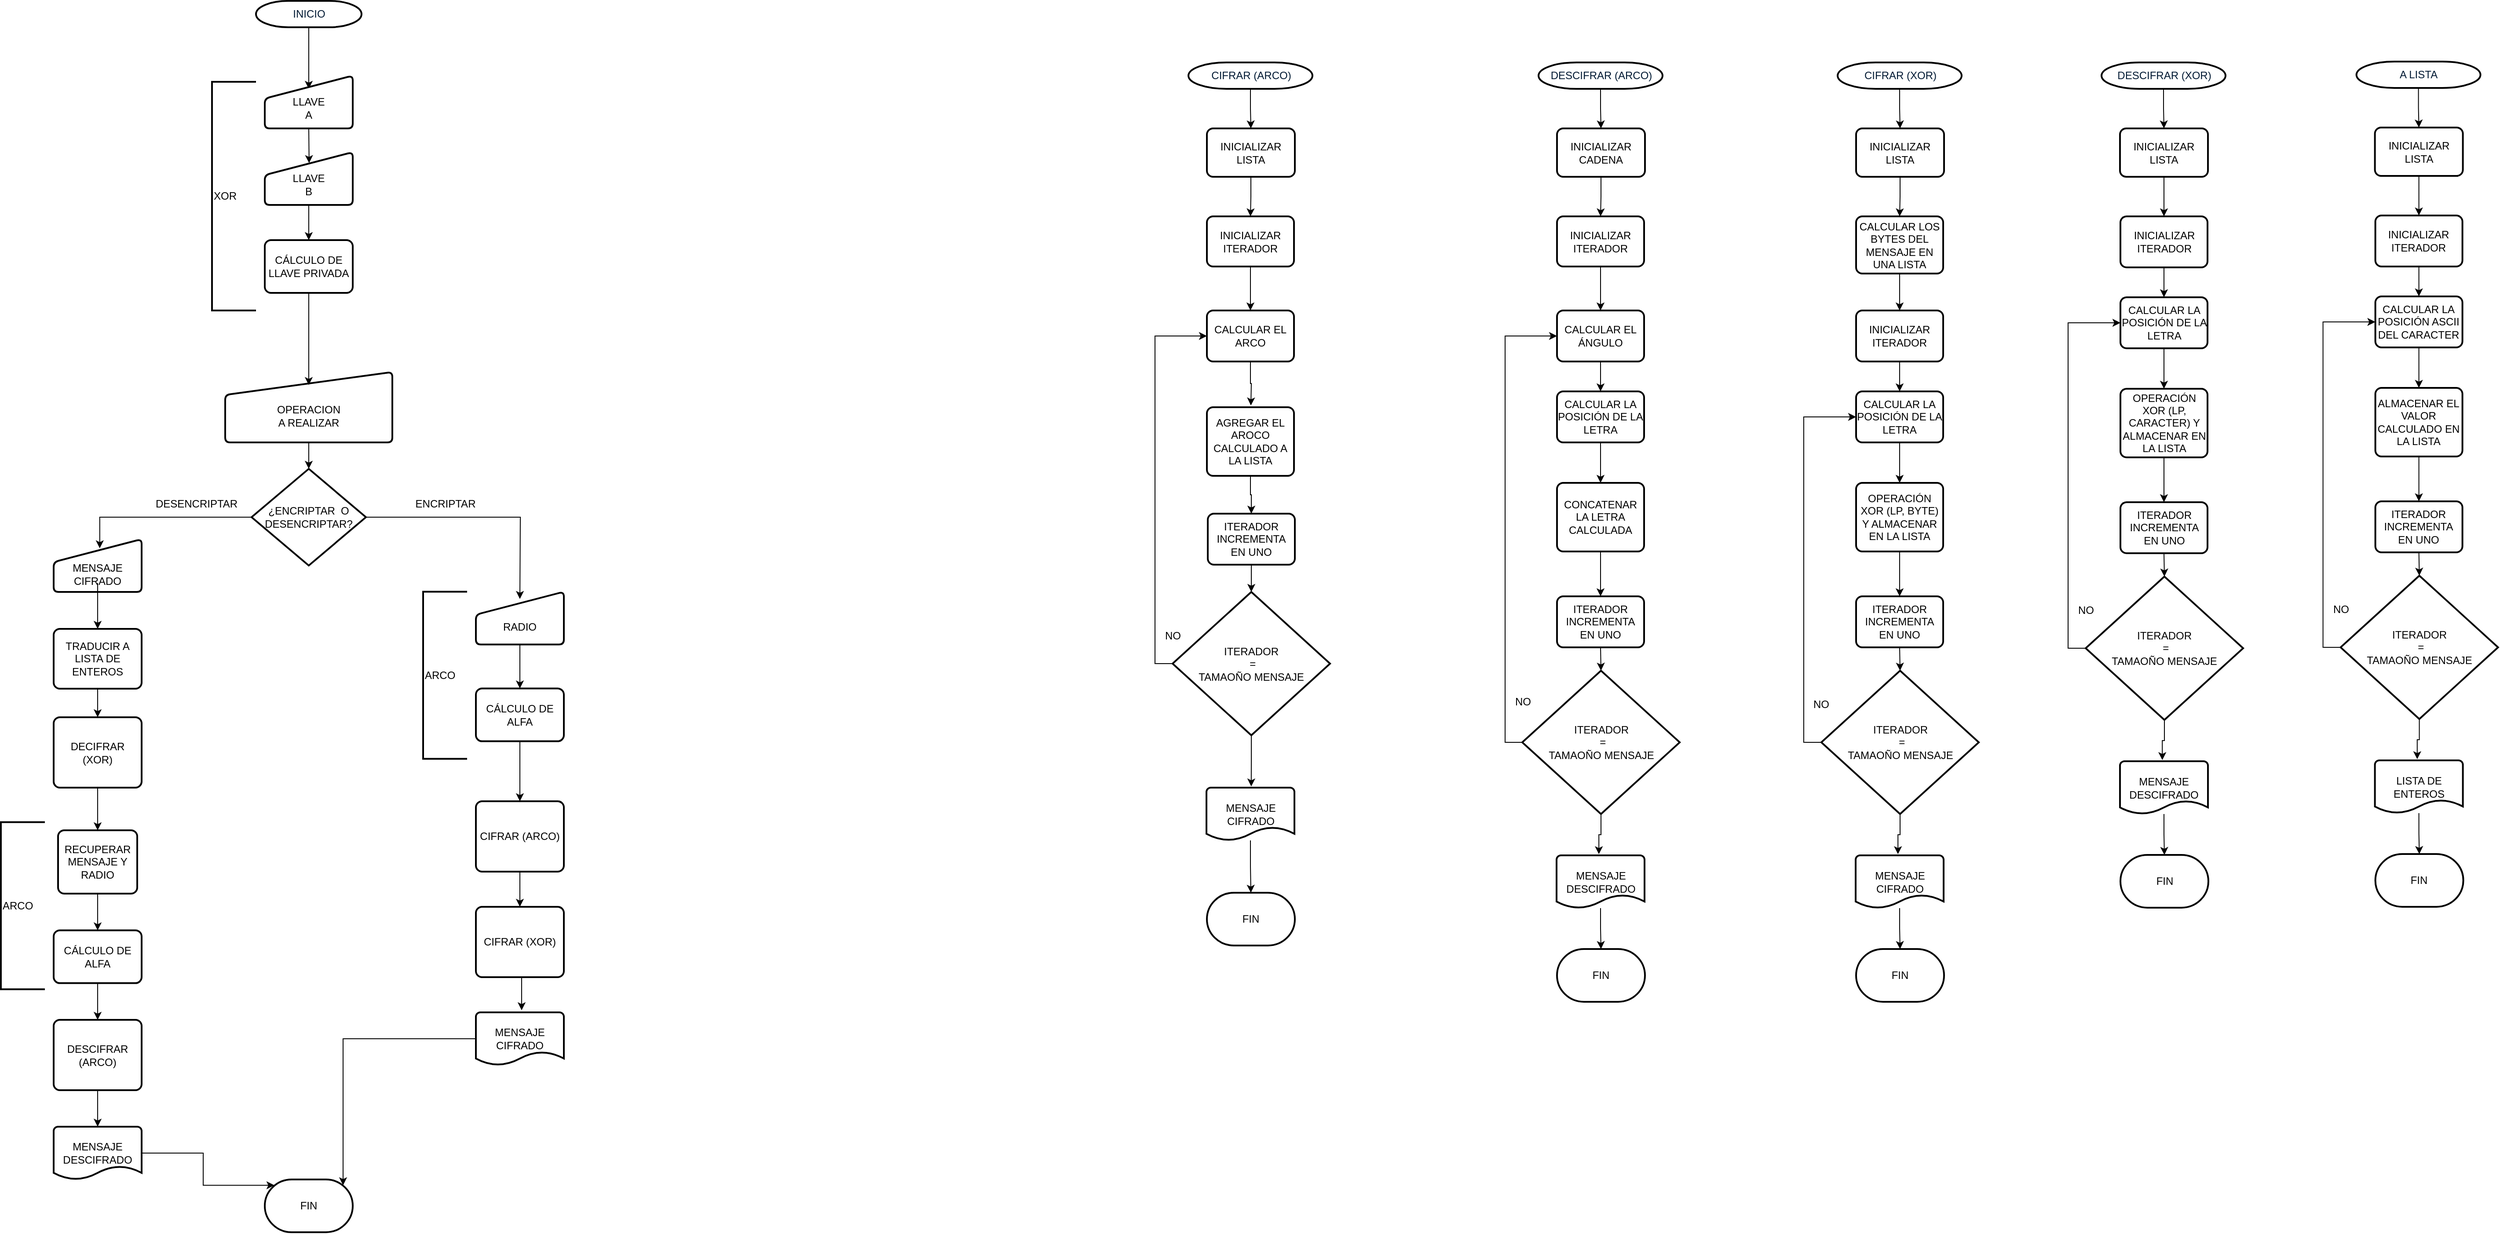 <mxfile version="11.1.4" type="device"><diagram id="6a731a19-8d31-9384-78a2-239565b7b9f0" name="Page-1"><mxGraphModel dx="2207" dy="649" grid="1" gridSize="10" guides="1" tooltips="1" connect="1" arrows="1" fold="1" page="1" pageScale="1" pageWidth="1169" pageHeight="827" background="#ffffff" math="0" shadow="0"><root><mxCell id="0"/><mxCell id="1" parent="0"/><mxCell id="XtJbcz3RuDrWJO_dldLd-91" style="edgeStyle=orthogonalEdgeStyle;rounded=0;orthogonalLoop=1;jettySize=auto;html=1;exitX=0.5;exitY=1;exitDx=0;exitDy=0;exitPerimeter=0;entryX=0.5;entryY=0.25;entryDx=0;entryDy=0;entryPerimeter=0;" parent="1" source="2" target="XtJbcz3RuDrWJO_dldLd-78" edge="1"><mxGeometry relative="1" as="geometry"/></mxCell><mxCell id="2" value="INICIO" style="shape=mxgraph.flowchart.terminator;fillColor=#FFFFFF;strokeColor=#000000;strokeWidth=2;gradientColor=none;gradientDirection=north;fontColor=#001933;fontStyle=0;html=1;" parent="1" vertex="1"><mxGeometry x="260" y="60" width="120" height="30" as="geometry"/></mxCell><mxCell id="XtJbcz3RuDrWJO_dldLd-59" style="edgeStyle=orthogonalEdgeStyle;rounded=0;orthogonalLoop=1;jettySize=auto;html=1;exitX=0.5;exitY=1;exitDx=0;exitDy=0;entryX=0.5;entryY=0;entryDx=0;entryDy=0;entryPerimeter=0;" parent="1" source="XtJbcz3RuDrWJO_dldLd-55" target="XtJbcz3RuDrWJO_dldLd-57" edge="1"><mxGeometry relative="1" as="geometry"/></mxCell><mxCell id="XtJbcz3RuDrWJO_dldLd-55" value="" style="verticalLabelPosition=bottom;verticalAlign=top;html=1;strokeWidth=2;shape=manualInput;whiteSpace=wrap;rounded=1;size=26;arcSize=11;" parent="1" vertex="1"><mxGeometry x="225" y="482" width="190" height="80" as="geometry"/></mxCell><mxCell id="XtJbcz3RuDrWJO_dldLd-65" style="edgeStyle=orthogonalEdgeStyle;rounded=0;orthogonalLoop=1;jettySize=auto;html=1;exitX=0;exitY=0.5;exitDx=0;exitDy=0;exitPerimeter=0;entryX=0.524;entryY=0.173;entryDx=0;entryDy=0;entryPerimeter=0;" parent="1" source="XtJbcz3RuDrWJO_dldLd-57" target="XtJbcz3RuDrWJO_dldLd-64" edge="1"><mxGeometry relative="1" as="geometry"><Array as="points"><mxPoint x="82" y="647"/></Array></mxGeometry></mxCell><mxCell id="XtJbcz3RuDrWJO_dldLd-90" value="DESENCRIPTAR" style="text;html=1;resizable=0;points=[];align=center;verticalAlign=middle;labelBackgroundColor=#ffffff;" parent="XtJbcz3RuDrWJO_dldLd-65" vertex="1" connectable="0"><mxGeometry x="-0.168" y="-4" relative="1" as="geometry"><mxPoint x="23" y="-11" as="offset"/></mxGeometry></mxCell><mxCell id="XtJbcz3RuDrWJO_dldLd-66" style="edgeStyle=orthogonalEdgeStyle;rounded=0;orthogonalLoop=1;jettySize=auto;html=1;exitX=1;exitY=0.5;exitDx=0;exitDy=0;exitPerimeter=0;" parent="1" source="XtJbcz3RuDrWJO_dldLd-57" edge="1"><mxGeometry relative="1" as="geometry"><mxPoint x="560" y="740" as="targetPoint"/></mxGeometry></mxCell><mxCell id="XtJbcz3RuDrWJO_dldLd-89" value="ENCRIPTAR" style="text;html=1;resizable=0;points=[];align=center;verticalAlign=middle;labelBackgroundColor=#ffffff;" parent="XtJbcz3RuDrWJO_dldLd-66" vertex="1" connectable="0"><mxGeometry x="0.099" y="2" relative="1" as="geometry"><mxPoint x="-58" y="-13" as="offset"/></mxGeometry></mxCell><mxCell id="XtJbcz3RuDrWJO_dldLd-57" value="&lt;span style=&quot;white-space: normal&quot;&gt;¿ENCRIPTAR&amp;nbsp; O DESENCRIPTAR?&lt;/span&gt;" style="strokeWidth=2;html=1;shape=mxgraph.flowchart.decision;whiteSpace=wrap;" parent="1" vertex="1"><mxGeometry x="255" y="592" width="130" height="110" as="geometry"/></mxCell><mxCell id="XtJbcz3RuDrWJO_dldLd-61" value="OPERACION A REALIZAR" style="text;html=1;strokeColor=none;fillColor=none;align=center;verticalAlign=middle;whiteSpace=wrap;rounded=0;" parent="1" vertex="1"><mxGeometry x="300" y="522" width="40" height="20" as="geometry"/></mxCell><mxCell id="XtJbcz3RuDrWJO_dldLd-64" value="" style="verticalLabelPosition=bottom;verticalAlign=top;html=1;strokeWidth=2;shape=manualInput;whiteSpace=wrap;rounded=1;size=26;arcSize=11;" parent="1" vertex="1"><mxGeometry x="30" y="672" width="100" height="60" as="geometry"/></mxCell><mxCell id="S1AvBV5ignmIzeLJ4X28-82" style="edgeStyle=orthogonalEdgeStyle;rounded=0;orthogonalLoop=1;jettySize=auto;html=1;entryX=0.5;entryY=0;entryDx=0;entryDy=0;" edge="1" parent="1" source="XtJbcz3RuDrWJO_dldLd-69" target="S1AvBV5ignmIzeLJ4X28-81"><mxGeometry relative="1" as="geometry"/></mxCell><mxCell id="XtJbcz3RuDrWJO_dldLd-69" value="MENSAJE CIFRADO" style="text;html=1;strokeColor=none;fillColor=none;align=center;verticalAlign=middle;whiteSpace=wrap;rounded=0;" parent="1" vertex="1"><mxGeometry x="60" y="702" width="40" height="20" as="geometry"/></mxCell><mxCell id="XtJbcz3RuDrWJO_dldLd-77" style="edgeStyle=orthogonalEdgeStyle;rounded=0;orthogonalLoop=1;jettySize=auto;html=1;exitX=0.5;exitY=1;exitDx=0;exitDy=0;entryX=0.5;entryY=0;entryDx=0;entryDy=0;" parent="1" source="XtJbcz3RuDrWJO_dldLd-72" target="XtJbcz3RuDrWJO_dldLd-74" edge="1"><mxGeometry relative="1" as="geometry"/></mxCell><mxCell id="XtJbcz3RuDrWJO_dldLd-72" value="" style="verticalLabelPosition=bottom;verticalAlign=top;html=1;strokeWidth=2;shape=manualInput;whiteSpace=wrap;rounded=1;size=26;arcSize=11;" parent="1" vertex="1"><mxGeometry x="510" y="731.8" width="100" height="60" as="geometry"/></mxCell><mxCell id="XtJbcz3RuDrWJO_dldLd-73" value="RADIO" style="text;html=1;strokeColor=none;fillColor=none;align=center;verticalAlign=middle;whiteSpace=wrap;rounded=0;" parent="1" vertex="1"><mxGeometry x="540" y="761.8" width="40" height="20" as="geometry"/></mxCell><mxCell id="S1AvBV5ignmIzeLJ4X28-51" style="edgeStyle=orthogonalEdgeStyle;rounded=0;orthogonalLoop=1;jettySize=auto;html=1;exitX=0.5;exitY=1;exitDx=0;exitDy=0;entryX=0.5;entryY=0;entryDx=0;entryDy=0;" edge="1" parent="1" source="XtJbcz3RuDrWJO_dldLd-74" target="S1AvBV5ignmIzeLJ4X28-50"><mxGeometry relative="1" as="geometry"/></mxCell><mxCell id="XtJbcz3RuDrWJO_dldLd-74" value="CÁLCULO DE ALFA" style="rounded=1;whiteSpace=wrap;html=1;absoluteArcSize=1;arcSize=14;strokeWidth=2;" parent="1" vertex="1"><mxGeometry x="510" y="841.8" width="100" height="60" as="geometry"/></mxCell><mxCell id="S1AvBV5ignmIzeLJ4X28-47" style="edgeStyle=orthogonalEdgeStyle;rounded=0;orthogonalLoop=1;jettySize=auto;html=1;exitX=0.5;exitY=1;exitDx=0;exitDy=0;entryX=0.504;entryY=0.207;entryDx=0;entryDy=0;entryPerimeter=0;" edge="1" parent="1" source="XtJbcz3RuDrWJO_dldLd-78" target="S1AvBV5ignmIzeLJ4X28-45"><mxGeometry relative="1" as="geometry"/></mxCell><mxCell id="XtJbcz3RuDrWJO_dldLd-78" value="" style="verticalLabelPosition=bottom;verticalAlign=top;html=1;strokeWidth=2;shape=manualInput;whiteSpace=wrap;rounded=1;size=26;arcSize=11;" parent="1" vertex="1"><mxGeometry x="270" y="145" width="100" height="60" as="geometry"/></mxCell><mxCell id="XtJbcz3RuDrWJO_dldLd-79" value="LLAVE A" style="text;html=1;strokeColor=none;fillColor=none;align=center;verticalAlign=middle;whiteSpace=wrap;rounded=0;" parent="1" vertex="1"><mxGeometry x="300" y="172" width="40" height="20" as="geometry"/></mxCell><mxCell id="XtJbcz3RuDrWJO_dldLd-92" style="edgeStyle=orthogonalEdgeStyle;rounded=0;orthogonalLoop=1;jettySize=auto;html=1;exitX=0.5;exitY=1;exitDx=0;exitDy=0;entryX=0.5;entryY=0.185;entryDx=0;entryDy=0;entryPerimeter=0;" parent="1" source="XtJbcz3RuDrWJO_dldLd-80" target="XtJbcz3RuDrWJO_dldLd-55" edge="1"><mxGeometry relative="1" as="geometry"/></mxCell><mxCell id="XtJbcz3RuDrWJO_dldLd-80" value="CÁLCULO DE LLAVE PRIVADA" style="rounded=1;whiteSpace=wrap;html=1;absoluteArcSize=1;arcSize=14;strokeWidth=2;" parent="1" vertex="1"><mxGeometry x="270" y="332" width="100" height="60" as="geometry"/></mxCell><mxCell id="XtJbcz3RuDrWJO_dldLd-87" value="ARCO" style="strokeWidth=2;html=1;shape=mxgraph.flowchart.annotation_1;align=left;pointerEvents=1" parent="1" vertex="1"><mxGeometry x="450" y="731.8" width="50" height="190" as="geometry"/></mxCell><mxCell id="XtJbcz3RuDrWJO_dldLd-88" value="XOR" style="strokeWidth=2;html=1;shape=mxgraph.flowchart.annotation_1;align=left;pointerEvents=1" parent="1" vertex="1"><mxGeometry x="210" y="152" width="50" height="260" as="geometry"/></mxCell><mxCell id="S1AvBV5ignmIzeLJ4X28-48" style="edgeStyle=orthogonalEdgeStyle;rounded=0;orthogonalLoop=1;jettySize=auto;html=1;exitX=0.5;exitY=1;exitDx=0;exitDy=0;entryX=0.5;entryY=0;entryDx=0;entryDy=0;" edge="1" parent="1" source="S1AvBV5ignmIzeLJ4X28-45" target="XtJbcz3RuDrWJO_dldLd-80"><mxGeometry relative="1" as="geometry"/></mxCell><mxCell id="S1AvBV5ignmIzeLJ4X28-45" value="" style="verticalLabelPosition=bottom;verticalAlign=top;html=1;strokeWidth=2;shape=manualInput;whiteSpace=wrap;rounded=1;size=26;arcSize=11;" vertex="1" parent="1"><mxGeometry x="270" y="232" width="100" height="60" as="geometry"/></mxCell><mxCell id="S1AvBV5ignmIzeLJ4X28-46" value="LLAVE B" style="text;html=1;strokeColor=none;fillColor=none;align=center;verticalAlign=middle;whiteSpace=wrap;rounded=0;" vertex="1" parent="1"><mxGeometry x="300" y="259" width="40" height="20" as="geometry"/></mxCell><mxCell id="S1AvBV5ignmIzeLJ4X28-55" style="edgeStyle=orthogonalEdgeStyle;rounded=0;orthogonalLoop=1;jettySize=auto;html=1;exitX=0.5;exitY=1;exitDx=0;exitDy=0;entryX=0.5;entryY=0;entryDx=0;entryDy=0;" edge="1" parent="1" source="S1AvBV5ignmIzeLJ4X28-50" target="S1AvBV5ignmIzeLJ4X28-54"><mxGeometry relative="1" as="geometry"/></mxCell><mxCell id="S1AvBV5ignmIzeLJ4X28-50" value="CIFRAR (ARCO)" style="rounded=1;whiteSpace=wrap;html=1;absoluteArcSize=1;arcSize=14;strokeWidth=2;" vertex="1" parent="1"><mxGeometry x="510" y="970" width="100" height="80" as="geometry"/></mxCell><mxCell id="S1AvBV5ignmIzeLJ4X28-52" style="edgeStyle=orthogonalEdgeStyle;rounded=0;orthogonalLoop=1;jettySize=auto;html=1;exitX=0.5;exitY=1;exitDx=0;exitDy=0;" edge="1" parent="1" source="S1AvBV5ignmIzeLJ4X28-50" target="S1AvBV5ignmIzeLJ4X28-50"><mxGeometry relative="1" as="geometry"/></mxCell><mxCell id="S1AvBV5ignmIzeLJ4X28-57" style="edgeStyle=orthogonalEdgeStyle;rounded=0;orthogonalLoop=1;jettySize=auto;html=1;exitX=0.5;exitY=1;exitDx=0;exitDy=0;entryX=0.52;entryY=-0.04;entryDx=0;entryDy=0;entryPerimeter=0;" edge="1" parent="1" source="S1AvBV5ignmIzeLJ4X28-54" target="S1AvBV5ignmIzeLJ4X28-56"><mxGeometry relative="1" as="geometry"/></mxCell><mxCell id="S1AvBV5ignmIzeLJ4X28-54" value="CIFRAR (XOR)" style="rounded=1;whiteSpace=wrap;html=1;absoluteArcSize=1;arcSize=14;strokeWidth=2;" vertex="1" parent="1"><mxGeometry x="510" y="1090" width="100" height="80" as="geometry"/></mxCell><mxCell id="S1AvBV5ignmIzeLJ4X28-59" style="edgeStyle=orthogonalEdgeStyle;rounded=0;orthogonalLoop=1;jettySize=auto;html=1;entryX=0.89;entryY=0.11;entryDx=0;entryDy=0;entryPerimeter=0;" edge="1" parent="1" source="S1AvBV5ignmIzeLJ4X28-56" target="S1AvBV5ignmIzeLJ4X28-58"><mxGeometry relative="1" as="geometry"/></mxCell><mxCell id="S1AvBV5ignmIzeLJ4X28-56" value="MENSAJE CIFRADO" style="strokeWidth=2;html=1;shape=mxgraph.flowchart.document2;whiteSpace=wrap;size=0.25;" vertex="1" parent="1"><mxGeometry x="510" y="1210" width="100" height="60" as="geometry"/></mxCell><mxCell id="S1AvBV5ignmIzeLJ4X28-58" value="FIN" style="strokeWidth=2;html=1;shape=mxgraph.flowchart.terminator;whiteSpace=wrap;" vertex="1" parent="1"><mxGeometry x="270" y="1400" width="100" height="60" as="geometry"/></mxCell><mxCell id="S1AvBV5ignmIzeLJ4X28-67" style="edgeStyle=orthogonalEdgeStyle;rounded=0;orthogonalLoop=1;jettySize=auto;html=1;exitX=0.5;exitY=1;exitDx=0;exitDy=0;entryX=0.5;entryY=0;entryDx=0;entryDy=0;" edge="1" parent="1" source="S1AvBV5ignmIzeLJ4X28-62" target="S1AvBV5ignmIzeLJ4X28-66"><mxGeometry relative="1" as="geometry"/></mxCell><mxCell id="S1AvBV5ignmIzeLJ4X28-62" value="RECUPERAR MENSAJE Y RADIO" style="rounded=1;whiteSpace=wrap;html=1;absoluteArcSize=1;arcSize=14;strokeWidth=2;" vertex="1" parent="1"><mxGeometry x="35" y="1003" width="90" height="72" as="geometry"/></mxCell><mxCell id="S1AvBV5ignmIzeLJ4X28-73" style="edgeStyle=orthogonalEdgeStyle;rounded=0;orthogonalLoop=1;jettySize=auto;html=1;exitX=0.5;exitY=1;exitDx=0;exitDy=0;entryX=0.5;entryY=0;entryDx=0;entryDy=0;" edge="1" parent="1" source="S1AvBV5ignmIzeLJ4X28-66" target="S1AvBV5ignmIzeLJ4X28-72"><mxGeometry relative="1" as="geometry"/></mxCell><mxCell id="S1AvBV5ignmIzeLJ4X28-66" value="CÁLCULO DE ALFA" style="rounded=1;whiteSpace=wrap;html=1;absoluteArcSize=1;arcSize=14;strokeWidth=2;" vertex="1" parent="1"><mxGeometry x="30" y="1116.8" width="100" height="60" as="geometry"/></mxCell><mxCell id="S1AvBV5ignmIzeLJ4X28-68" value="ARCO" style="strokeWidth=2;html=1;shape=mxgraph.flowchart.annotation_1;align=left;pointerEvents=1" vertex="1" parent="1"><mxGeometry x="-30" y="993.8" width="50" height="190" as="geometry"/></mxCell><mxCell id="S1AvBV5ignmIzeLJ4X28-71" style="edgeStyle=orthogonalEdgeStyle;rounded=0;orthogonalLoop=1;jettySize=auto;html=1;exitX=0.5;exitY=1;exitDx=0;exitDy=0;entryX=0.5;entryY=0;entryDx=0;entryDy=0;" edge="1" parent="1" source="S1AvBV5ignmIzeLJ4X28-69" target="S1AvBV5ignmIzeLJ4X28-62"><mxGeometry relative="1" as="geometry"/></mxCell><mxCell id="S1AvBV5ignmIzeLJ4X28-69" value="DECIFRAR (XOR)" style="rounded=1;whiteSpace=wrap;html=1;absoluteArcSize=1;arcSize=14;strokeWidth=2;" vertex="1" parent="1"><mxGeometry x="30" y="874.5" width="100" height="80" as="geometry"/></mxCell><mxCell id="S1AvBV5ignmIzeLJ4X28-76" style="edgeStyle=orthogonalEdgeStyle;rounded=0;orthogonalLoop=1;jettySize=auto;html=1;exitX=0.5;exitY=1;exitDx=0;exitDy=0;" edge="1" parent="1" source="S1AvBV5ignmIzeLJ4X28-72" target="S1AvBV5ignmIzeLJ4X28-75"><mxGeometry relative="1" as="geometry"/></mxCell><mxCell id="S1AvBV5ignmIzeLJ4X28-72" value="DESCIFRAR (ARCO)" style="rounded=1;whiteSpace=wrap;html=1;absoluteArcSize=1;arcSize=14;strokeWidth=2;" vertex="1" parent="1"><mxGeometry x="30" y="1218.5" width="100" height="80" as="geometry"/></mxCell><mxCell id="S1AvBV5ignmIzeLJ4X28-77" style="edgeStyle=orthogonalEdgeStyle;rounded=0;orthogonalLoop=1;jettySize=auto;html=1;entryX=0.11;entryY=0.11;entryDx=0;entryDy=0;entryPerimeter=0;" edge="1" parent="1" source="S1AvBV5ignmIzeLJ4X28-75" target="S1AvBV5ignmIzeLJ4X28-58"><mxGeometry relative="1" as="geometry"/></mxCell><mxCell id="S1AvBV5ignmIzeLJ4X28-75" value="MENSAJE DESCIFRADO" style="strokeWidth=2;html=1;shape=mxgraph.flowchart.document2;whiteSpace=wrap;size=0.25;" vertex="1" parent="1"><mxGeometry x="30" y="1340" width="100" height="60" as="geometry"/></mxCell><mxCell id="S1AvBV5ignmIzeLJ4X28-80" style="edgeStyle=orthogonalEdgeStyle;rounded=0;orthogonalLoop=1;jettySize=auto;html=1;exitX=0.5;exitY=1;exitDx=0;exitDy=0;exitPerimeter=0;entryX=0.5;entryY=0;entryDx=0;entryDy=0;" edge="1" parent="1" source="S1AvBV5ignmIzeLJ4X28-78" target="S1AvBV5ignmIzeLJ4X28-79"><mxGeometry relative="1" as="geometry"/></mxCell><mxCell id="S1AvBV5ignmIzeLJ4X28-78" value="CIFRAR (ARCO)" style="shape=mxgraph.flowchart.terminator;fillColor=#FFFFFF;strokeColor=#000000;strokeWidth=2;gradientColor=none;gradientDirection=north;fontColor=#001933;fontStyle=0;html=1;" vertex="1" parent="1"><mxGeometry x="1320" y="130" width="141" height="30" as="geometry"/></mxCell><mxCell id="S1AvBV5ignmIzeLJ4X28-88" style="edgeStyle=orthogonalEdgeStyle;rounded=0;orthogonalLoop=1;jettySize=auto;html=1;exitX=0.5;exitY=1;exitDx=0;exitDy=0;entryX=0.5;entryY=0;entryDx=0;entryDy=0;" edge="1" parent="1" source="S1AvBV5ignmIzeLJ4X28-79" target="S1AvBV5ignmIzeLJ4X28-84"><mxGeometry relative="1" as="geometry"/></mxCell><mxCell id="S1AvBV5ignmIzeLJ4X28-79" value="INICIALIZAR LISTA" style="rounded=1;whiteSpace=wrap;html=1;absoluteArcSize=1;arcSize=14;strokeWidth=2;" vertex="1" parent="1"><mxGeometry x="1341" y="205" width="100" height="55" as="geometry"/></mxCell><mxCell id="S1AvBV5ignmIzeLJ4X28-83" style="edgeStyle=orthogonalEdgeStyle;rounded=0;orthogonalLoop=1;jettySize=auto;html=1;exitX=0.5;exitY=1;exitDx=0;exitDy=0;entryX=0.5;entryY=0;entryDx=0;entryDy=0;" edge="1" parent="1" source="S1AvBV5ignmIzeLJ4X28-81" target="S1AvBV5ignmIzeLJ4X28-69"><mxGeometry relative="1" as="geometry"/></mxCell><mxCell id="S1AvBV5ignmIzeLJ4X28-81" value="TRADUCIR A LISTA DE ENTEROS" style="rounded=1;whiteSpace=wrap;html=1;absoluteArcSize=1;arcSize=14;strokeWidth=2;" vertex="1" parent="1"><mxGeometry x="30" y="774" width="100" height="68" as="geometry"/></mxCell><mxCell id="S1AvBV5ignmIzeLJ4X28-89" style="edgeStyle=orthogonalEdgeStyle;rounded=0;orthogonalLoop=1;jettySize=auto;html=1;exitX=0.5;exitY=1;exitDx=0;exitDy=0;entryX=0.5;entryY=0;entryDx=0;entryDy=0;" edge="1" parent="1" source="S1AvBV5ignmIzeLJ4X28-84" target="S1AvBV5ignmIzeLJ4X28-85"><mxGeometry relative="1" as="geometry"/></mxCell><mxCell id="S1AvBV5ignmIzeLJ4X28-84" value="INICIALIZAR ITERADOR" style="rounded=1;whiteSpace=wrap;html=1;absoluteArcSize=1;arcSize=14;strokeWidth=2;" vertex="1" parent="1"><mxGeometry x="1341" y="305" width="99" height="57" as="geometry"/></mxCell><mxCell id="S1AvBV5ignmIzeLJ4X28-90" style="edgeStyle=orthogonalEdgeStyle;rounded=0;orthogonalLoop=1;jettySize=auto;html=1;exitX=0.5;exitY=1;exitDx=0;exitDy=0;" edge="1" parent="1" source="S1AvBV5ignmIzeLJ4X28-85"><mxGeometry relative="1" as="geometry"><mxPoint x="1391" y="520" as="targetPoint"/></mxGeometry></mxCell><mxCell id="S1AvBV5ignmIzeLJ4X28-85" value="CALCULAR EL ARCO" style="rounded=1;whiteSpace=wrap;html=1;absoluteArcSize=1;arcSize=14;strokeWidth=2;" vertex="1" parent="1"><mxGeometry x="1341" y="412" width="99" height="58" as="geometry"/></mxCell><mxCell id="S1AvBV5ignmIzeLJ4X28-92" style="edgeStyle=orthogonalEdgeStyle;rounded=0;orthogonalLoop=1;jettySize=auto;html=1;exitX=0.5;exitY=1;exitDx=0;exitDy=0;entryX=0.5;entryY=0;entryDx=0;entryDy=0;" edge="1" parent="1" source="S1AvBV5ignmIzeLJ4X28-86" target="S1AvBV5ignmIzeLJ4X28-91"><mxGeometry relative="1" as="geometry"/></mxCell><mxCell id="S1AvBV5ignmIzeLJ4X28-86" value="AGREGAR EL AROCO CALCULADO A LA LISTA" style="rounded=1;whiteSpace=wrap;html=1;absoluteArcSize=1;arcSize=14;strokeWidth=2;" vertex="1" parent="1"><mxGeometry x="1341" y="522" width="99" height="78" as="geometry"/></mxCell><mxCell id="S1AvBV5ignmIzeLJ4X28-94" style="edgeStyle=orthogonalEdgeStyle;rounded=0;orthogonalLoop=1;jettySize=auto;html=1;entryX=0;entryY=0.5;entryDx=0;entryDy=0;" edge="1" parent="1" source="S1AvBV5ignmIzeLJ4X28-87" target="S1AvBV5ignmIzeLJ4X28-85"><mxGeometry relative="1" as="geometry"><Array as="points"><mxPoint x="1282" y="814"/><mxPoint x="1282" y="441"/></Array></mxGeometry></mxCell><mxCell id="S1AvBV5ignmIzeLJ4X28-95" value="NO" style="text;html=1;resizable=0;points=[];align=center;verticalAlign=middle;labelBackgroundColor=#ffffff;" vertex="1" connectable="0" parent="S1AvBV5ignmIzeLJ4X28-94"><mxGeometry x="-0.691" y="1" relative="1" as="geometry"><mxPoint x="21" y="18" as="offset"/></mxGeometry></mxCell><mxCell id="S1AvBV5ignmIzeLJ4X28-98" style="edgeStyle=orthogonalEdgeStyle;rounded=0;orthogonalLoop=1;jettySize=auto;html=1;exitX=0.5;exitY=1;exitDx=0;exitDy=0;exitPerimeter=0;entryX=0.509;entryY=-0.022;entryDx=0;entryDy=0;entryPerimeter=0;" edge="1" parent="1" source="S1AvBV5ignmIzeLJ4X28-87" target="S1AvBV5ignmIzeLJ4X28-97"><mxGeometry relative="1" as="geometry"/></mxCell><mxCell id="S1AvBV5ignmIzeLJ4X28-87" value="ITERADOR&lt;br&gt;&amp;nbsp;= &lt;br&gt;TAMAOÑO MENSAJE" style="strokeWidth=2;html=1;shape=mxgraph.flowchart.decision;whiteSpace=wrap;" vertex="1" parent="1"><mxGeometry x="1302" y="732" width="179" height="163" as="geometry"/></mxCell><mxCell id="S1AvBV5ignmIzeLJ4X28-93" style="edgeStyle=orthogonalEdgeStyle;rounded=0;orthogonalLoop=1;jettySize=auto;html=1;exitX=0.5;exitY=1;exitDx=0;exitDy=0;entryX=0.5;entryY=0;entryDx=0;entryDy=0;entryPerimeter=0;" edge="1" parent="1" source="S1AvBV5ignmIzeLJ4X28-91" target="S1AvBV5ignmIzeLJ4X28-87"><mxGeometry relative="1" as="geometry"/></mxCell><mxCell id="S1AvBV5ignmIzeLJ4X28-91" value="ITERADOR&lt;br&gt;INCREMENTA EN UNO" style="rounded=1;whiteSpace=wrap;html=1;absoluteArcSize=1;arcSize=14;strokeWidth=2;" vertex="1" parent="1"><mxGeometry x="1342" y="643" width="99" height="58" as="geometry"/></mxCell><mxCell id="S1AvBV5ignmIzeLJ4X28-100" style="edgeStyle=orthogonalEdgeStyle;rounded=0;orthogonalLoop=1;jettySize=auto;html=1;entryX=0.5;entryY=0;entryDx=0;entryDy=0;entryPerimeter=0;" edge="1" parent="1" source="S1AvBV5ignmIzeLJ4X28-97" target="S1AvBV5ignmIzeLJ4X28-99"><mxGeometry relative="1" as="geometry"/></mxCell><mxCell id="S1AvBV5ignmIzeLJ4X28-97" value="MENSAJE CIFRADO" style="strokeWidth=2;html=1;shape=mxgraph.flowchart.document2;whiteSpace=wrap;size=0.25;" vertex="1" parent="1"><mxGeometry x="1340.5" y="954.5" width="100" height="60" as="geometry"/></mxCell><mxCell id="S1AvBV5ignmIzeLJ4X28-99" value="FIN" style="strokeWidth=2;html=1;shape=mxgraph.flowchart.terminator;whiteSpace=wrap;" vertex="1" parent="1"><mxGeometry x="1341" y="1074" width="100" height="60" as="geometry"/></mxCell><mxCell id="S1AvBV5ignmIzeLJ4X28-101" style="edgeStyle=orthogonalEdgeStyle;rounded=0;orthogonalLoop=1;jettySize=auto;html=1;exitX=0.5;exitY=1;exitDx=0;exitDy=0;exitPerimeter=0;entryX=0.5;entryY=0;entryDx=0;entryDy=0;" edge="1" parent="1" source="S1AvBV5ignmIzeLJ4X28-102" target="S1AvBV5ignmIzeLJ4X28-104"><mxGeometry relative="1" as="geometry"/></mxCell><mxCell id="S1AvBV5ignmIzeLJ4X28-102" value="DESCIFRAR (ARCO)" style="shape=mxgraph.flowchart.terminator;fillColor=#FFFFFF;strokeColor=#000000;strokeWidth=2;gradientColor=none;gradientDirection=north;fontColor=#001933;fontStyle=0;html=1;" vertex="1" parent="1"><mxGeometry x="1718" y="130" width="141" height="30" as="geometry"/></mxCell><mxCell id="S1AvBV5ignmIzeLJ4X28-103" style="edgeStyle=orthogonalEdgeStyle;rounded=0;orthogonalLoop=1;jettySize=auto;html=1;exitX=0.5;exitY=1;exitDx=0;exitDy=0;entryX=0.5;entryY=0;entryDx=0;entryDy=0;" edge="1" parent="1" source="S1AvBV5ignmIzeLJ4X28-104" target="S1AvBV5ignmIzeLJ4X28-106"><mxGeometry relative="1" as="geometry"/></mxCell><mxCell id="S1AvBV5ignmIzeLJ4X28-104" value="INICIALIZAR CADENA" style="rounded=1;whiteSpace=wrap;html=1;absoluteArcSize=1;arcSize=14;strokeWidth=2;" vertex="1" parent="1"><mxGeometry x="1739" y="205" width="100" height="55" as="geometry"/></mxCell><mxCell id="S1AvBV5ignmIzeLJ4X28-105" style="edgeStyle=orthogonalEdgeStyle;rounded=0;orthogonalLoop=1;jettySize=auto;html=1;exitX=0.5;exitY=1;exitDx=0;exitDy=0;entryX=0.5;entryY=0;entryDx=0;entryDy=0;" edge="1" parent="1" source="S1AvBV5ignmIzeLJ4X28-106" target="S1AvBV5ignmIzeLJ4X28-108"><mxGeometry relative="1" as="geometry"/></mxCell><mxCell id="S1AvBV5ignmIzeLJ4X28-106" value="INICIALIZAR ITERADOR" style="rounded=1;whiteSpace=wrap;html=1;absoluteArcSize=1;arcSize=14;strokeWidth=2;" vertex="1" parent="1"><mxGeometry x="1739" y="305" width="99" height="57" as="geometry"/></mxCell><mxCell id="S1AvBV5ignmIzeLJ4X28-121" style="edgeStyle=orthogonalEdgeStyle;rounded=0;orthogonalLoop=1;jettySize=auto;html=1;exitX=0.5;exitY=1;exitDx=0;exitDy=0;" edge="1" parent="1" source="S1AvBV5ignmIzeLJ4X28-108" target="S1AvBV5ignmIzeLJ4X28-120"><mxGeometry relative="1" as="geometry"/></mxCell><mxCell id="S1AvBV5ignmIzeLJ4X28-108" value="CALCULAR EL ÁNGULO" style="rounded=1;whiteSpace=wrap;html=1;absoluteArcSize=1;arcSize=14;strokeWidth=2;" vertex="1" parent="1"><mxGeometry x="1739" y="412" width="99" height="58" as="geometry"/></mxCell><mxCell id="S1AvBV5ignmIzeLJ4X28-109" style="edgeStyle=orthogonalEdgeStyle;rounded=0;orthogonalLoop=1;jettySize=auto;html=1;exitX=0.5;exitY=1;exitDx=0;exitDy=0;entryX=0.5;entryY=0;entryDx=0;entryDy=0;" edge="1" parent="1" source="S1AvBV5ignmIzeLJ4X28-110" target="S1AvBV5ignmIzeLJ4X28-116"><mxGeometry relative="1" as="geometry"/></mxCell><mxCell id="S1AvBV5ignmIzeLJ4X28-110" value="CONCATENAR LA LETRA CALCULADA" style="rounded=1;whiteSpace=wrap;html=1;absoluteArcSize=1;arcSize=14;strokeWidth=2;" vertex="1" parent="1"><mxGeometry x="1739" y="608" width="99" height="78" as="geometry"/></mxCell><mxCell id="S1AvBV5ignmIzeLJ4X28-111" style="edgeStyle=orthogonalEdgeStyle;rounded=0;orthogonalLoop=1;jettySize=auto;html=1;entryX=0;entryY=0.5;entryDx=0;entryDy=0;" edge="1" parent="1" source="S1AvBV5ignmIzeLJ4X28-114" target="S1AvBV5ignmIzeLJ4X28-108"><mxGeometry relative="1" as="geometry"><Array as="points"><mxPoint x="1680" y="903"/><mxPoint x="1680" y="441"/></Array></mxGeometry></mxCell><mxCell id="S1AvBV5ignmIzeLJ4X28-112" value="NO" style="text;html=1;resizable=0;points=[];align=center;verticalAlign=middle;labelBackgroundColor=#ffffff;" vertex="1" connectable="0" parent="S1AvBV5ignmIzeLJ4X28-111"><mxGeometry x="-0.691" y="1" relative="1" as="geometry"><mxPoint x="21" y="18" as="offset"/></mxGeometry></mxCell><mxCell id="S1AvBV5ignmIzeLJ4X28-125" style="edgeStyle=orthogonalEdgeStyle;rounded=0;orthogonalLoop=1;jettySize=auto;html=1;exitX=0.5;exitY=1;exitDx=0;exitDy=0;exitPerimeter=0;entryX=0.481;entryY=-0.022;entryDx=0;entryDy=0;entryPerimeter=0;" edge="1" parent="1" source="S1AvBV5ignmIzeLJ4X28-114" target="S1AvBV5ignmIzeLJ4X28-118"><mxGeometry relative="1" as="geometry"/></mxCell><mxCell id="S1AvBV5ignmIzeLJ4X28-114" value="ITERADOR&lt;br&gt;&amp;nbsp;= &lt;br&gt;TAMAOÑO MENSAJE" style="strokeWidth=2;html=1;shape=mxgraph.flowchart.decision;whiteSpace=wrap;" vertex="1" parent="1"><mxGeometry x="1699.5" y="821.5" width="179" height="163" as="geometry"/></mxCell><mxCell id="S1AvBV5ignmIzeLJ4X28-124" style="edgeStyle=orthogonalEdgeStyle;rounded=0;orthogonalLoop=1;jettySize=auto;html=1;exitX=0.5;exitY=1;exitDx=0;exitDy=0;entryX=0.5;entryY=0;entryDx=0;entryDy=0;entryPerimeter=0;" edge="1" parent="1" source="S1AvBV5ignmIzeLJ4X28-116" target="S1AvBV5ignmIzeLJ4X28-114"><mxGeometry relative="1" as="geometry"/></mxCell><mxCell id="S1AvBV5ignmIzeLJ4X28-116" value="ITERADOR&lt;br&gt;INCREMENTA EN UNO" style="rounded=1;whiteSpace=wrap;html=1;absoluteArcSize=1;arcSize=14;strokeWidth=2;" vertex="1" parent="1"><mxGeometry x="1739" y="737" width="99" height="58" as="geometry"/></mxCell><mxCell id="S1AvBV5ignmIzeLJ4X28-117" style="edgeStyle=orthogonalEdgeStyle;rounded=0;orthogonalLoop=1;jettySize=auto;html=1;entryX=0.5;entryY=0;entryDx=0;entryDy=0;entryPerimeter=0;" edge="1" parent="1" source="S1AvBV5ignmIzeLJ4X28-118" target="S1AvBV5ignmIzeLJ4X28-119"><mxGeometry relative="1" as="geometry"/></mxCell><mxCell id="S1AvBV5ignmIzeLJ4X28-118" value="MENSAJE DESCIFRADO" style="strokeWidth=2;html=1;shape=mxgraph.flowchart.document2;whiteSpace=wrap;size=0.25;" vertex="1" parent="1"><mxGeometry x="1738.5" y="1031.5" width="100" height="60" as="geometry"/></mxCell><mxCell id="S1AvBV5ignmIzeLJ4X28-119" value="FIN" style="strokeWidth=2;html=1;shape=mxgraph.flowchart.terminator;whiteSpace=wrap;" vertex="1" parent="1"><mxGeometry x="1739" y="1138" width="100" height="60" as="geometry"/></mxCell><mxCell id="S1AvBV5ignmIzeLJ4X28-122" style="edgeStyle=orthogonalEdgeStyle;rounded=0;orthogonalLoop=1;jettySize=auto;html=1;exitX=0.5;exitY=1;exitDx=0;exitDy=0;entryX=0.5;entryY=0;entryDx=0;entryDy=0;" edge="1" parent="1" source="S1AvBV5ignmIzeLJ4X28-120" target="S1AvBV5ignmIzeLJ4X28-110"><mxGeometry relative="1" as="geometry"/></mxCell><mxCell id="S1AvBV5ignmIzeLJ4X28-120" value="CALCULAR LA POSICIÓN DE LA LETRA" style="rounded=1;whiteSpace=wrap;html=1;absoluteArcSize=1;arcSize=14;strokeWidth=2;" vertex="1" parent="1"><mxGeometry x="1739" y="504" width="99" height="58" as="geometry"/></mxCell><mxCell id="S1AvBV5ignmIzeLJ4X28-148" style="edgeStyle=orthogonalEdgeStyle;rounded=0;orthogonalLoop=1;jettySize=auto;html=1;exitX=0.5;exitY=1;exitDx=0;exitDy=0;exitPerimeter=0;entryX=0.5;entryY=0;entryDx=0;entryDy=0;" edge="1" parent="1" source="S1AvBV5ignmIzeLJ4X28-149" target="S1AvBV5ignmIzeLJ4X28-151"><mxGeometry relative="1" as="geometry"/></mxCell><mxCell id="S1AvBV5ignmIzeLJ4X28-149" value="CIFRAR (XOR)" style="shape=mxgraph.flowchart.terminator;fillColor=#FFFFFF;strokeColor=#000000;strokeWidth=2;gradientColor=none;gradientDirection=north;fontColor=#001933;fontStyle=0;html=1;" vertex="1" parent="1"><mxGeometry x="2058" y="130" width="141" height="30" as="geometry"/></mxCell><mxCell id="S1AvBV5ignmIzeLJ4X28-150" style="edgeStyle=orthogonalEdgeStyle;rounded=0;orthogonalLoop=1;jettySize=auto;html=1;exitX=0.5;exitY=1;exitDx=0;exitDy=0;entryX=0.5;entryY=0;entryDx=0;entryDy=0;" edge="1" parent="1" source="S1AvBV5ignmIzeLJ4X28-151" target="S1AvBV5ignmIzeLJ4X28-153"><mxGeometry relative="1" as="geometry"/></mxCell><mxCell id="S1AvBV5ignmIzeLJ4X28-151" value="INICIALIZAR LISTA" style="rounded=1;whiteSpace=wrap;html=1;absoluteArcSize=1;arcSize=14;strokeWidth=2;" vertex="1" parent="1"><mxGeometry x="2079" y="205" width="100" height="55" as="geometry"/></mxCell><mxCell id="S1AvBV5ignmIzeLJ4X28-152" style="edgeStyle=orthogonalEdgeStyle;rounded=0;orthogonalLoop=1;jettySize=auto;html=1;exitX=0.5;exitY=1;exitDx=0;exitDy=0;entryX=0.5;entryY=0;entryDx=0;entryDy=0;" edge="1" parent="1" source="S1AvBV5ignmIzeLJ4X28-153" target="S1AvBV5ignmIzeLJ4X28-155"><mxGeometry relative="1" as="geometry"/></mxCell><mxCell id="S1AvBV5ignmIzeLJ4X28-153" value="CALCULAR LOS BYTES DEL MENSAJE EN UNA LISTA" style="rounded=1;whiteSpace=wrap;html=1;absoluteArcSize=1;arcSize=14;strokeWidth=2;" vertex="1" parent="1"><mxGeometry x="2079" y="305" width="99" height="65" as="geometry"/></mxCell><mxCell id="S1AvBV5ignmIzeLJ4X28-154" style="edgeStyle=orthogonalEdgeStyle;rounded=0;orthogonalLoop=1;jettySize=auto;html=1;exitX=0.5;exitY=1;exitDx=0;exitDy=0;" edge="1" parent="1" source="S1AvBV5ignmIzeLJ4X28-155" target="S1AvBV5ignmIzeLJ4X28-168"><mxGeometry relative="1" as="geometry"/></mxCell><mxCell id="S1AvBV5ignmIzeLJ4X28-155" value="INICIALIZAR ITERADOR" style="rounded=1;whiteSpace=wrap;html=1;absoluteArcSize=1;arcSize=14;strokeWidth=2;" vertex="1" parent="1"><mxGeometry x="2079" y="412" width="99" height="58" as="geometry"/></mxCell><mxCell id="S1AvBV5ignmIzeLJ4X28-156" style="edgeStyle=orthogonalEdgeStyle;rounded=0;orthogonalLoop=1;jettySize=auto;html=1;exitX=0.5;exitY=1;exitDx=0;exitDy=0;entryX=0.5;entryY=0;entryDx=0;entryDy=0;" edge="1" parent="1" source="S1AvBV5ignmIzeLJ4X28-157" target="S1AvBV5ignmIzeLJ4X28-163"><mxGeometry relative="1" as="geometry"/></mxCell><mxCell id="S1AvBV5ignmIzeLJ4X28-157" value="OPERACIÓN XOR (LP, BYTE) Y ALMACENAR EN LA LISTA" style="rounded=1;whiteSpace=wrap;html=1;absoluteArcSize=1;arcSize=14;strokeWidth=2;" vertex="1" parent="1"><mxGeometry x="2079" y="608" width="99" height="78" as="geometry"/></mxCell><mxCell id="S1AvBV5ignmIzeLJ4X28-160" style="edgeStyle=orthogonalEdgeStyle;rounded=0;orthogonalLoop=1;jettySize=auto;html=1;exitX=0.5;exitY=1;exitDx=0;exitDy=0;exitPerimeter=0;entryX=0.481;entryY=-0.022;entryDx=0;entryDy=0;entryPerimeter=0;" edge="1" parent="1" source="S1AvBV5ignmIzeLJ4X28-161" target="S1AvBV5ignmIzeLJ4X28-165"><mxGeometry relative="1" as="geometry"/></mxCell><mxCell id="S1AvBV5ignmIzeLJ4X28-169" style="edgeStyle=orthogonalEdgeStyle;rounded=0;orthogonalLoop=1;jettySize=auto;html=1;exitX=0;exitY=0.5;exitDx=0;exitDy=0;exitPerimeter=0;entryX=0;entryY=0.5;entryDx=0;entryDy=0;" edge="1" parent="1" source="S1AvBV5ignmIzeLJ4X28-161" target="S1AvBV5ignmIzeLJ4X28-168"><mxGeometry relative="1" as="geometry"/></mxCell><mxCell id="S1AvBV5ignmIzeLJ4X28-170" value="NO" style="text;html=1;resizable=0;points=[];align=center;verticalAlign=middle;labelBackgroundColor=#ffffff;" vertex="1" connectable="0" parent="S1AvBV5ignmIzeLJ4X28-169"><mxGeometry x="-0.682" y="-2" relative="1" as="geometry"><mxPoint x="17.5" y="8" as="offset"/></mxGeometry></mxCell><mxCell id="S1AvBV5ignmIzeLJ4X28-161" value="ITERADOR&lt;br&gt;&amp;nbsp;= &lt;br&gt;TAMAOÑO MENSAJE" style="strokeWidth=2;html=1;shape=mxgraph.flowchart.decision;whiteSpace=wrap;" vertex="1" parent="1"><mxGeometry x="2039.5" y="821.5" width="179" height="163" as="geometry"/></mxCell><mxCell id="S1AvBV5ignmIzeLJ4X28-162" style="edgeStyle=orthogonalEdgeStyle;rounded=0;orthogonalLoop=1;jettySize=auto;html=1;exitX=0.5;exitY=1;exitDx=0;exitDy=0;entryX=0.5;entryY=0;entryDx=0;entryDy=0;entryPerimeter=0;" edge="1" parent="1" source="S1AvBV5ignmIzeLJ4X28-163" target="S1AvBV5ignmIzeLJ4X28-161"><mxGeometry relative="1" as="geometry"/></mxCell><mxCell id="S1AvBV5ignmIzeLJ4X28-163" value="ITERADOR&lt;br&gt;INCREMENTA EN UNO" style="rounded=1;whiteSpace=wrap;html=1;absoluteArcSize=1;arcSize=14;strokeWidth=2;" vertex="1" parent="1"><mxGeometry x="2079" y="737" width="99" height="58" as="geometry"/></mxCell><mxCell id="S1AvBV5ignmIzeLJ4X28-164" style="edgeStyle=orthogonalEdgeStyle;rounded=0;orthogonalLoop=1;jettySize=auto;html=1;entryX=0.5;entryY=0;entryDx=0;entryDy=0;entryPerimeter=0;" edge="1" parent="1" source="S1AvBV5ignmIzeLJ4X28-165" target="S1AvBV5ignmIzeLJ4X28-166"><mxGeometry relative="1" as="geometry"/></mxCell><mxCell id="S1AvBV5ignmIzeLJ4X28-165" value="MENSAJE CIFRADO" style="strokeWidth=2;html=1;shape=mxgraph.flowchart.document2;whiteSpace=wrap;size=0.25;" vertex="1" parent="1"><mxGeometry x="2078.5" y="1031.5" width="100" height="60" as="geometry"/></mxCell><mxCell id="S1AvBV5ignmIzeLJ4X28-166" value="FIN" style="strokeWidth=2;html=1;shape=mxgraph.flowchart.terminator;whiteSpace=wrap;" vertex="1" parent="1"><mxGeometry x="2079" y="1138" width="100" height="60" as="geometry"/></mxCell><mxCell id="S1AvBV5ignmIzeLJ4X28-167" style="edgeStyle=orthogonalEdgeStyle;rounded=0;orthogonalLoop=1;jettySize=auto;html=1;exitX=0.5;exitY=1;exitDx=0;exitDy=0;entryX=0.5;entryY=0;entryDx=0;entryDy=0;" edge="1" parent="1" source="S1AvBV5ignmIzeLJ4X28-168" target="S1AvBV5ignmIzeLJ4X28-157"><mxGeometry relative="1" as="geometry"/></mxCell><mxCell id="S1AvBV5ignmIzeLJ4X28-168" value="CALCULAR LA POSICIÓN DE LA LETRA" style="rounded=1;whiteSpace=wrap;html=1;absoluteArcSize=1;arcSize=14;strokeWidth=2;" vertex="1" parent="1"><mxGeometry x="2079" y="504" width="99" height="58" as="geometry"/></mxCell><mxCell id="S1AvBV5ignmIzeLJ4X28-171" style="edgeStyle=orthogonalEdgeStyle;rounded=0;orthogonalLoop=1;jettySize=auto;html=1;exitX=0.5;exitY=1;exitDx=0;exitDy=0;exitPerimeter=0;entryX=0.5;entryY=0;entryDx=0;entryDy=0;" edge="1" parent="1" source="S1AvBV5ignmIzeLJ4X28-172" target="S1AvBV5ignmIzeLJ4X28-174"><mxGeometry relative="1" as="geometry"/></mxCell><mxCell id="S1AvBV5ignmIzeLJ4X28-172" value="DESCIFRAR (XOR)" style="shape=mxgraph.flowchart.terminator;fillColor=#FFFFFF;strokeColor=#000000;strokeWidth=2;gradientColor=none;gradientDirection=north;fontColor=#001933;fontStyle=0;html=1;" vertex="1" parent="1"><mxGeometry x="2358" y="130" width="141" height="30" as="geometry"/></mxCell><mxCell id="S1AvBV5ignmIzeLJ4X28-192" style="edgeStyle=orthogonalEdgeStyle;rounded=0;orthogonalLoop=1;jettySize=auto;html=1;exitX=0.5;exitY=1;exitDx=0;exitDy=0;" edge="1" parent="1" source="S1AvBV5ignmIzeLJ4X28-174" target="S1AvBV5ignmIzeLJ4X28-178"><mxGeometry relative="1" as="geometry"/></mxCell><mxCell id="S1AvBV5ignmIzeLJ4X28-174" value="INICIALIZAR LISTA" style="rounded=1;whiteSpace=wrap;html=1;absoluteArcSize=1;arcSize=14;strokeWidth=2;" vertex="1" parent="1"><mxGeometry x="2379" y="205" width="100" height="55" as="geometry"/></mxCell><mxCell id="S1AvBV5ignmIzeLJ4X28-177" style="edgeStyle=orthogonalEdgeStyle;rounded=0;orthogonalLoop=1;jettySize=auto;html=1;exitX=0.5;exitY=1;exitDx=0;exitDy=0;" edge="1" parent="1" source="S1AvBV5ignmIzeLJ4X28-178" target="S1AvBV5ignmIzeLJ4X28-191"><mxGeometry relative="1" as="geometry"/></mxCell><mxCell id="S1AvBV5ignmIzeLJ4X28-178" value="INICIALIZAR ITERADOR" style="rounded=1;whiteSpace=wrap;html=1;absoluteArcSize=1;arcSize=14;strokeWidth=2;" vertex="1" parent="1"><mxGeometry x="2379.5" y="305" width="99" height="58" as="geometry"/></mxCell><mxCell id="S1AvBV5ignmIzeLJ4X28-179" style="edgeStyle=orthogonalEdgeStyle;rounded=0;orthogonalLoop=1;jettySize=auto;html=1;exitX=0.5;exitY=1;exitDx=0;exitDy=0;entryX=0.5;entryY=0;entryDx=0;entryDy=0;" edge="1" parent="1" source="S1AvBV5ignmIzeLJ4X28-180" target="S1AvBV5ignmIzeLJ4X28-186"><mxGeometry relative="1" as="geometry"/></mxCell><mxCell id="S1AvBV5ignmIzeLJ4X28-180" value="OPERACIÓN XOR (LP, CARACTER) Y ALMACENAR EN LA LISTA" style="rounded=1;whiteSpace=wrap;html=1;absoluteArcSize=1;arcSize=14;strokeWidth=2;" vertex="1" parent="1"><mxGeometry x="2379.5" y="501" width="99" height="78" as="geometry"/></mxCell><mxCell id="S1AvBV5ignmIzeLJ4X28-181" style="edgeStyle=orthogonalEdgeStyle;rounded=0;orthogonalLoop=1;jettySize=auto;html=1;exitX=0.5;exitY=1;exitDx=0;exitDy=0;exitPerimeter=0;entryX=0.481;entryY=-0.022;entryDx=0;entryDy=0;entryPerimeter=0;" edge="1" parent="1" source="S1AvBV5ignmIzeLJ4X28-184" target="S1AvBV5ignmIzeLJ4X28-188"><mxGeometry relative="1" as="geometry"/></mxCell><mxCell id="S1AvBV5ignmIzeLJ4X28-182" style="edgeStyle=orthogonalEdgeStyle;rounded=0;orthogonalLoop=1;jettySize=auto;html=1;exitX=0;exitY=0.5;exitDx=0;exitDy=0;exitPerimeter=0;entryX=0;entryY=0.5;entryDx=0;entryDy=0;" edge="1" parent="1" source="S1AvBV5ignmIzeLJ4X28-184" target="S1AvBV5ignmIzeLJ4X28-191"><mxGeometry relative="1" as="geometry"/></mxCell><mxCell id="S1AvBV5ignmIzeLJ4X28-183" value="NO" style="text;html=1;resizable=0;points=[];align=center;verticalAlign=middle;labelBackgroundColor=#ffffff;" vertex="1" connectable="0" parent="S1AvBV5ignmIzeLJ4X28-182"><mxGeometry x="-0.682" y="-2" relative="1" as="geometry"><mxPoint x="17.5" y="8" as="offset"/></mxGeometry></mxCell><mxCell id="S1AvBV5ignmIzeLJ4X28-184" value="ITERADOR&lt;br&gt;&amp;nbsp;= &lt;br&gt;TAMAOÑO MENSAJE" style="strokeWidth=2;html=1;shape=mxgraph.flowchart.decision;whiteSpace=wrap;" vertex="1" parent="1"><mxGeometry x="2340" y="714.5" width="179" height="163" as="geometry"/></mxCell><mxCell id="S1AvBV5ignmIzeLJ4X28-185" style="edgeStyle=orthogonalEdgeStyle;rounded=0;orthogonalLoop=1;jettySize=auto;html=1;exitX=0.5;exitY=1;exitDx=0;exitDy=0;entryX=0.5;entryY=0;entryDx=0;entryDy=0;entryPerimeter=0;" edge="1" parent="1" source="S1AvBV5ignmIzeLJ4X28-186" target="S1AvBV5ignmIzeLJ4X28-184"><mxGeometry relative="1" as="geometry"/></mxCell><mxCell id="S1AvBV5ignmIzeLJ4X28-186" value="ITERADOR&lt;br&gt;INCREMENTA EN UNO" style="rounded=1;whiteSpace=wrap;html=1;absoluteArcSize=1;arcSize=14;strokeWidth=2;" vertex="1" parent="1"><mxGeometry x="2379.5" y="630" width="99" height="58" as="geometry"/></mxCell><mxCell id="S1AvBV5ignmIzeLJ4X28-187" style="edgeStyle=orthogonalEdgeStyle;rounded=0;orthogonalLoop=1;jettySize=auto;html=1;entryX=0.5;entryY=0;entryDx=0;entryDy=0;entryPerimeter=0;" edge="1" parent="1" source="S1AvBV5ignmIzeLJ4X28-188" target="S1AvBV5ignmIzeLJ4X28-189"><mxGeometry relative="1" as="geometry"/></mxCell><mxCell id="S1AvBV5ignmIzeLJ4X28-188" value="MENSAJE DESCIFRADO" style="strokeWidth=2;html=1;shape=mxgraph.flowchart.document2;whiteSpace=wrap;size=0.25;" vertex="1" parent="1"><mxGeometry x="2379" y="924.5" width="100" height="60" as="geometry"/></mxCell><mxCell id="S1AvBV5ignmIzeLJ4X28-189" value="FIN" style="strokeWidth=2;html=1;shape=mxgraph.flowchart.terminator;whiteSpace=wrap;" vertex="1" parent="1"><mxGeometry x="2379.5" y="1031" width="100" height="60" as="geometry"/></mxCell><mxCell id="S1AvBV5ignmIzeLJ4X28-190" style="edgeStyle=orthogonalEdgeStyle;rounded=0;orthogonalLoop=1;jettySize=auto;html=1;exitX=0.5;exitY=1;exitDx=0;exitDy=0;entryX=0.5;entryY=0;entryDx=0;entryDy=0;" edge="1" parent="1" source="S1AvBV5ignmIzeLJ4X28-191" target="S1AvBV5ignmIzeLJ4X28-180"><mxGeometry relative="1" as="geometry"/></mxCell><mxCell id="S1AvBV5ignmIzeLJ4X28-191" value="CALCULAR LA POSICIÓN DE LA LETRA" style="rounded=1;whiteSpace=wrap;html=1;absoluteArcSize=1;arcSize=14;strokeWidth=2;" vertex="1" parent="1"><mxGeometry x="2379.5" y="397" width="99" height="58" as="geometry"/></mxCell><mxCell id="S1AvBV5ignmIzeLJ4X28-193" style="edgeStyle=orthogonalEdgeStyle;rounded=0;orthogonalLoop=1;jettySize=auto;html=1;exitX=0.5;exitY=1;exitDx=0;exitDy=0;exitPerimeter=0;entryX=0.5;entryY=0;entryDx=0;entryDy=0;" edge="1" parent="1" source="S1AvBV5ignmIzeLJ4X28-194" target="S1AvBV5ignmIzeLJ4X28-196"><mxGeometry relative="1" as="geometry"/></mxCell><mxCell id="S1AvBV5ignmIzeLJ4X28-194" value="A LISTA" style="shape=mxgraph.flowchart.terminator;fillColor=#FFFFFF;strokeColor=#000000;strokeWidth=2;gradientColor=none;gradientDirection=north;fontColor=#001933;fontStyle=0;html=1;" vertex="1" parent="1"><mxGeometry x="2647.8" y="129" width="141" height="30" as="geometry"/></mxCell><mxCell id="S1AvBV5ignmIzeLJ4X28-195" style="edgeStyle=orthogonalEdgeStyle;rounded=0;orthogonalLoop=1;jettySize=auto;html=1;exitX=0.5;exitY=1;exitDx=0;exitDy=0;" edge="1" parent="1" source="S1AvBV5ignmIzeLJ4X28-196" target="S1AvBV5ignmIzeLJ4X28-198"><mxGeometry relative="1" as="geometry"/></mxCell><mxCell id="S1AvBV5ignmIzeLJ4X28-196" value="INICIALIZAR LISTA" style="rounded=1;whiteSpace=wrap;html=1;absoluteArcSize=1;arcSize=14;strokeWidth=2;" vertex="1" parent="1"><mxGeometry x="2668.8" y="204" width="100" height="55" as="geometry"/></mxCell><mxCell id="S1AvBV5ignmIzeLJ4X28-197" style="edgeStyle=orthogonalEdgeStyle;rounded=0;orthogonalLoop=1;jettySize=auto;html=1;exitX=0.5;exitY=1;exitDx=0;exitDy=0;" edge="1" parent="1" source="S1AvBV5ignmIzeLJ4X28-198" target="S1AvBV5ignmIzeLJ4X28-211"><mxGeometry relative="1" as="geometry"/></mxCell><mxCell id="S1AvBV5ignmIzeLJ4X28-198" value="INICIALIZAR ITERADOR" style="rounded=1;whiteSpace=wrap;html=1;absoluteArcSize=1;arcSize=14;strokeWidth=2;" vertex="1" parent="1"><mxGeometry x="2669.3" y="304" width="99" height="58" as="geometry"/></mxCell><mxCell id="S1AvBV5ignmIzeLJ4X28-199" style="edgeStyle=orthogonalEdgeStyle;rounded=0;orthogonalLoop=1;jettySize=auto;html=1;exitX=0.5;exitY=1;exitDx=0;exitDy=0;entryX=0.5;entryY=0;entryDx=0;entryDy=0;" edge="1" parent="1" source="S1AvBV5ignmIzeLJ4X28-200" target="S1AvBV5ignmIzeLJ4X28-206"><mxGeometry relative="1" as="geometry"/></mxCell><mxCell id="S1AvBV5ignmIzeLJ4X28-200" value="ALMACENAR EL VALOR CALCULADO EN LA LISTA" style="rounded=1;whiteSpace=wrap;html=1;absoluteArcSize=1;arcSize=14;strokeWidth=2;" vertex="1" parent="1"><mxGeometry x="2669.3" y="500" width="99" height="78" as="geometry"/></mxCell><mxCell id="S1AvBV5ignmIzeLJ4X28-201" style="edgeStyle=orthogonalEdgeStyle;rounded=0;orthogonalLoop=1;jettySize=auto;html=1;exitX=0.5;exitY=1;exitDx=0;exitDy=0;exitPerimeter=0;entryX=0.481;entryY=-0.022;entryDx=0;entryDy=0;entryPerimeter=0;" edge="1" parent="1" source="S1AvBV5ignmIzeLJ4X28-204" target="S1AvBV5ignmIzeLJ4X28-208"><mxGeometry relative="1" as="geometry"/></mxCell><mxCell id="S1AvBV5ignmIzeLJ4X28-202" style="edgeStyle=orthogonalEdgeStyle;rounded=0;orthogonalLoop=1;jettySize=auto;html=1;exitX=0;exitY=0.5;exitDx=0;exitDy=0;exitPerimeter=0;entryX=0;entryY=0.5;entryDx=0;entryDy=0;" edge="1" parent="1" source="S1AvBV5ignmIzeLJ4X28-204" target="S1AvBV5ignmIzeLJ4X28-211"><mxGeometry relative="1" as="geometry"/></mxCell><mxCell id="S1AvBV5ignmIzeLJ4X28-203" value="NO" style="text;html=1;resizable=0;points=[];align=center;verticalAlign=middle;labelBackgroundColor=#ffffff;" vertex="1" connectable="0" parent="S1AvBV5ignmIzeLJ4X28-202"><mxGeometry x="-0.682" y="-2" relative="1" as="geometry"><mxPoint x="17.5" y="8" as="offset"/></mxGeometry></mxCell><mxCell id="S1AvBV5ignmIzeLJ4X28-204" value="ITERADOR&lt;br&gt;&amp;nbsp;= &lt;br&gt;TAMAOÑO MENSAJE" style="strokeWidth=2;html=1;shape=mxgraph.flowchart.decision;whiteSpace=wrap;" vertex="1" parent="1"><mxGeometry x="2629.8" y="713.5" width="179" height="163" as="geometry"/></mxCell><mxCell id="S1AvBV5ignmIzeLJ4X28-205" style="edgeStyle=orthogonalEdgeStyle;rounded=0;orthogonalLoop=1;jettySize=auto;html=1;exitX=0.5;exitY=1;exitDx=0;exitDy=0;entryX=0.5;entryY=0;entryDx=0;entryDy=0;entryPerimeter=0;" edge="1" parent="1" source="S1AvBV5ignmIzeLJ4X28-206" target="S1AvBV5ignmIzeLJ4X28-204"><mxGeometry relative="1" as="geometry"/></mxCell><mxCell id="S1AvBV5ignmIzeLJ4X28-206" value="ITERADOR&lt;br&gt;INCREMENTA EN UNO" style="rounded=1;whiteSpace=wrap;html=1;absoluteArcSize=1;arcSize=14;strokeWidth=2;" vertex="1" parent="1"><mxGeometry x="2669.3" y="629" width="99" height="58" as="geometry"/></mxCell><mxCell id="S1AvBV5ignmIzeLJ4X28-207" style="edgeStyle=orthogonalEdgeStyle;rounded=0;orthogonalLoop=1;jettySize=auto;html=1;entryX=0.5;entryY=0;entryDx=0;entryDy=0;entryPerimeter=0;" edge="1" parent="1" source="S1AvBV5ignmIzeLJ4X28-208" target="S1AvBV5ignmIzeLJ4X28-209"><mxGeometry relative="1" as="geometry"/></mxCell><mxCell id="S1AvBV5ignmIzeLJ4X28-208" value="LISTA DE ENTEROS" style="strokeWidth=2;html=1;shape=mxgraph.flowchart.document2;whiteSpace=wrap;size=0.25;" vertex="1" parent="1"><mxGeometry x="2668.8" y="923.5" width="100" height="60" as="geometry"/></mxCell><mxCell id="S1AvBV5ignmIzeLJ4X28-209" value="FIN" style="strokeWidth=2;html=1;shape=mxgraph.flowchart.terminator;whiteSpace=wrap;" vertex="1" parent="1"><mxGeometry x="2669.3" y="1030" width="100" height="60" as="geometry"/></mxCell><mxCell id="S1AvBV5ignmIzeLJ4X28-210" style="edgeStyle=orthogonalEdgeStyle;rounded=0;orthogonalLoop=1;jettySize=auto;html=1;exitX=0.5;exitY=1;exitDx=0;exitDy=0;entryX=0.5;entryY=0;entryDx=0;entryDy=0;" edge="1" parent="1" source="S1AvBV5ignmIzeLJ4X28-211" target="S1AvBV5ignmIzeLJ4X28-200"><mxGeometry relative="1" as="geometry"/></mxCell><mxCell id="S1AvBV5ignmIzeLJ4X28-211" value="CALCULAR LA POSICIÓN ASCII DEL CARACTER" style="rounded=1;whiteSpace=wrap;html=1;absoluteArcSize=1;arcSize=14;strokeWidth=2;" vertex="1" parent="1"><mxGeometry x="2669.3" y="396" width="99" height="58" as="geometry"/></mxCell></root></mxGraphModel></diagram></mxfile>